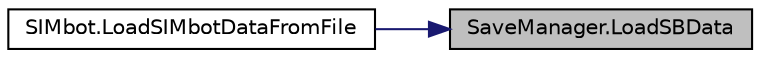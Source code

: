 digraph "SaveManager.LoadSBData"
{
 // LATEX_PDF_SIZE
  edge [fontname="Helvetica",fontsize="10",labelfontname="Helvetica",labelfontsize="10"];
  node [fontname="Helvetica",fontsize="10",shape=record];
  rankdir="RL";
  Node1 [label="SaveManager.LoadSBData",height=0.2,width=0.4,color="black", fillcolor="grey75", style="filled", fontcolor="black",tooltip="Load the SIMbot data from a file."];
  Node1 -> Node2 [dir="back",color="midnightblue",fontsize="10",style="solid",fontname="Helvetica"];
  Node2 [label="SIMbot.LoadSIMbotDataFromFile",height=0.2,width=0.4,color="black", fillcolor="white", style="filled",URL="$class_s_i_mbot.html#aaa16442496fdb17c78aeaf4f38d38024",tooltip=" "];
}
